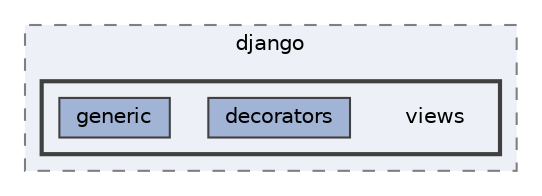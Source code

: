 digraph "C:/Users/LukeMabie/documents/Development/Password_Saver_Using_Django-master/venv/Lib/site-packages/django/views"
{
 // LATEX_PDF_SIZE
  bgcolor="transparent";
  edge [fontname=Helvetica,fontsize=10,labelfontname=Helvetica,labelfontsize=10];
  node [fontname=Helvetica,fontsize=10,shape=box,height=0.2,width=0.4];
  compound=true
  subgraph clusterdir_fd6995093b1bd7e4f343e90421fa64e3 {
    graph [ bgcolor="#edf0f7", pencolor="grey50", label="django", fontname=Helvetica,fontsize=10 style="filled,dashed", URL="dir_fd6995093b1bd7e4f343e90421fa64e3.html",tooltip=""]
  subgraph clusterdir_9f353d59bc9dee2f69cc3ceeccafc43d {
    graph [ bgcolor="#edf0f7", pencolor="grey25", label="", fontname=Helvetica,fontsize=10 style="filled,bold", URL="dir_9f353d59bc9dee2f69cc3ceeccafc43d.html",tooltip=""]
    dir_9f353d59bc9dee2f69cc3ceeccafc43d [shape=plaintext, label="views"];
  dir_5955b6b24dc0933e22dd47c03f1e62e7 [label="decorators", fillcolor="#a2b4d6", color="grey25", style="filled", URL="dir_5955b6b24dc0933e22dd47c03f1e62e7.html",tooltip=""];
  dir_da6161b60e9f6fddc9576c631e8534d3 [label="generic", fillcolor="#a2b4d6", color="grey25", style="filled", URL="dir_da6161b60e9f6fddc9576c631e8534d3.html",tooltip=""];
  }
  }
}
